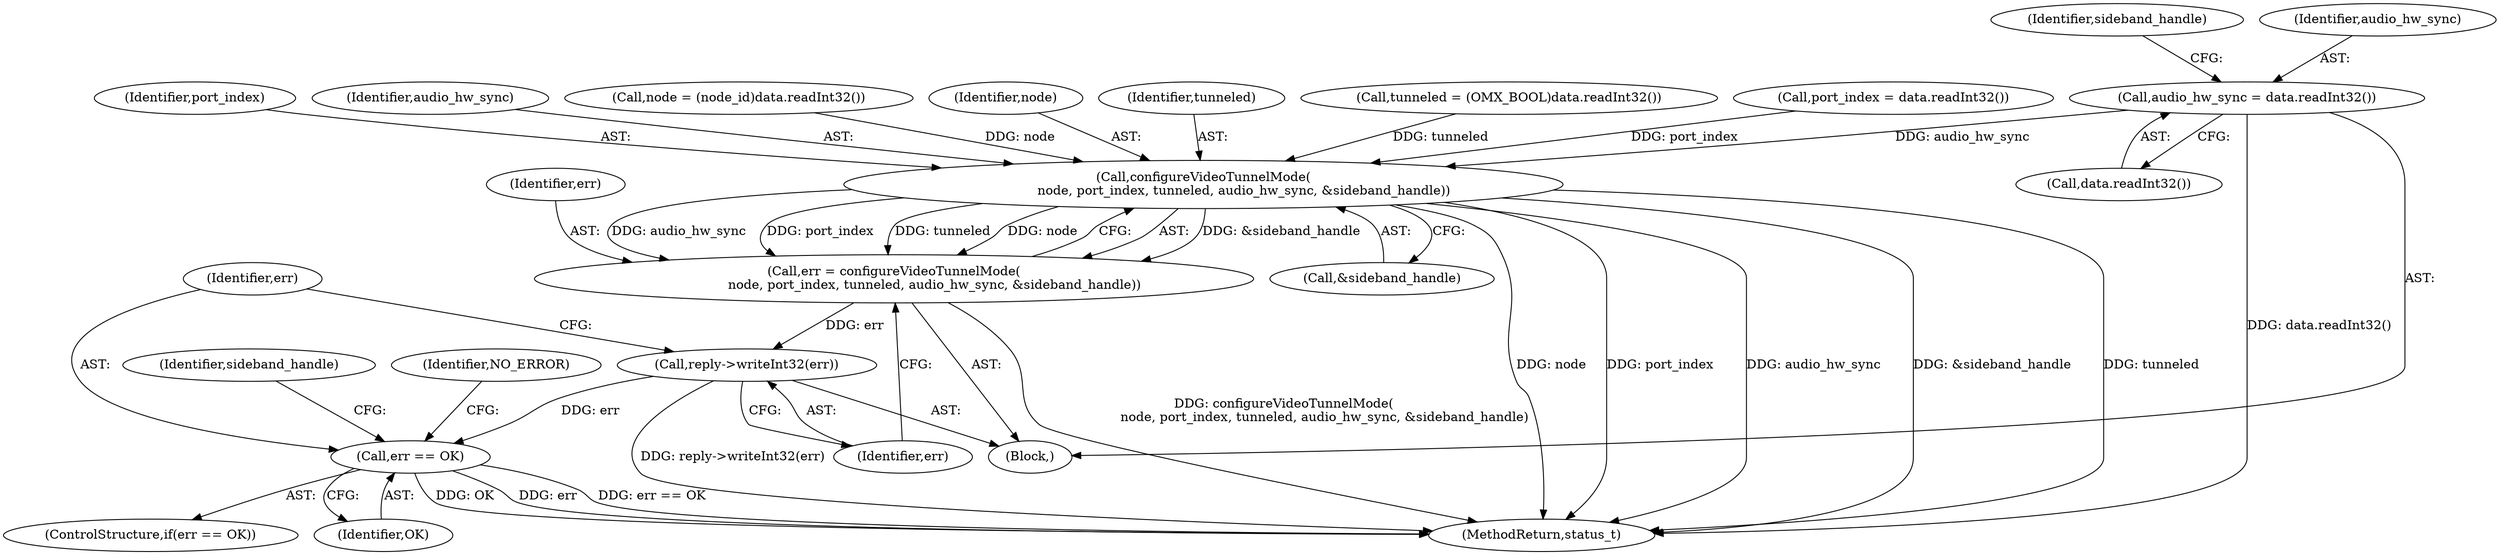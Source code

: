 digraph "0_Android_295c883fe3105b19bcd0f9e07d54c6b589fc5bff@API" {
"1000915" [label="(Call,audio_hw_sync = data.readInt32())"];
"1000925" [label="(Call,configureVideoTunnelMode(\n                    node, port_index, tunneled, audio_hw_sync, &sideband_handle))"];
"1000923" [label="(Call,err = configureVideoTunnelMode(\n                    node, port_index, tunneled, audio_hw_sync, &sideband_handle))"];
"1000932" [label="(Call,reply->writeInt32(err))"];
"1000935" [label="(Call,err == OK)"];
"1000930" [label="(Call,&sideband_handle)"];
"1000926" [label="(Identifier,node)"];
"1000942" [label="(Identifier,NO_ERROR)"];
"1000917" [label="(Call,data.readInt32())"];
"1000923" [label="(Call,err = configureVideoTunnelMode(\n                    node, port_index, tunneled, audio_hw_sync, &sideband_handle))"];
"1000925" [label="(Call,configureVideoTunnelMode(\n                    node, port_index, tunneled, audio_hw_sync, &sideband_handle))"];
"1000924" [label="(Identifier,err)"];
"1001214" [label="(MethodReturn,status_t)"];
"1000932" [label="(Call,reply->writeInt32(err))"];
"1000937" [label="(Identifier,OK)"];
"1000920" [label="(Identifier,sideband_handle)"];
"1000928" [label="(Identifier,tunneled)"];
"1000940" [label="(Identifier,sideband_handle)"];
"1000909" [label="(Call,tunneled = (OMX_BOOL)data.readInt32())"];
"1000905" [label="(Call,port_index = data.readInt32())"];
"1000915" [label="(Call,audio_hw_sync = data.readInt32())"];
"1000893" [label="(Block,)"];
"1000934" [label="(ControlStructure,if(err == OK))"];
"1000936" [label="(Identifier,err)"];
"1000935" [label="(Call,err == OK)"];
"1000927" [label="(Identifier,port_index)"];
"1000929" [label="(Identifier,audio_hw_sync)"];
"1000933" [label="(Identifier,err)"];
"1000899" [label="(Call,node = (node_id)data.readInt32())"];
"1000916" [label="(Identifier,audio_hw_sync)"];
"1000915" -> "1000893"  [label="AST: "];
"1000915" -> "1000917"  [label="CFG: "];
"1000916" -> "1000915"  [label="AST: "];
"1000917" -> "1000915"  [label="AST: "];
"1000920" -> "1000915"  [label="CFG: "];
"1000915" -> "1001214"  [label="DDG: data.readInt32()"];
"1000915" -> "1000925"  [label="DDG: audio_hw_sync"];
"1000925" -> "1000923"  [label="AST: "];
"1000925" -> "1000930"  [label="CFG: "];
"1000926" -> "1000925"  [label="AST: "];
"1000927" -> "1000925"  [label="AST: "];
"1000928" -> "1000925"  [label="AST: "];
"1000929" -> "1000925"  [label="AST: "];
"1000930" -> "1000925"  [label="AST: "];
"1000923" -> "1000925"  [label="CFG: "];
"1000925" -> "1001214"  [label="DDG: node"];
"1000925" -> "1001214"  [label="DDG: port_index"];
"1000925" -> "1001214"  [label="DDG: audio_hw_sync"];
"1000925" -> "1001214"  [label="DDG: &sideband_handle"];
"1000925" -> "1001214"  [label="DDG: tunneled"];
"1000925" -> "1000923"  [label="DDG: &sideband_handle"];
"1000925" -> "1000923"  [label="DDG: audio_hw_sync"];
"1000925" -> "1000923"  [label="DDG: port_index"];
"1000925" -> "1000923"  [label="DDG: tunneled"];
"1000925" -> "1000923"  [label="DDG: node"];
"1000899" -> "1000925"  [label="DDG: node"];
"1000905" -> "1000925"  [label="DDG: port_index"];
"1000909" -> "1000925"  [label="DDG: tunneled"];
"1000923" -> "1000893"  [label="AST: "];
"1000924" -> "1000923"  [label="AST: "];
"1000933" -> "1000923"  [label="CFG: "];
"1000923" -> "1001214"  [label="DDG: configureVideoTunnelMode(\n                    node, port_index, tunneled, audio_hw_sync, &sideband_handle)"];
"1000923" -> "1000932"  [label="DDG: err"];
"1000932" -> "1000893"  [label="AST: "];
"1000932" -> "1000933"  [label="CFG: "];
"1000933" -> "1000932"  [label="AST: "];
"1000936" -> "1000932"  [label="CFG: "];
"1000932" -> "1001214"  [label="DDG: reply->writeInt32(err)"];
"1000932" -> "1000935"  [label="DDG: err"];
"1000935" -> "1000934"  [label="AST: "];
"1000935" -> "1000937"  [label="CFG: "];
"1000936" -> "1000935"  [label="AST: "];
"1000937" -> "1000935"  [label="AST: "];
"1000940" -> "1000935"  [label="CFG: "];
"1000942" -> "1000935"  [label="CFG: "];
"1000935" -> "1001214"  [label="DDG: err"];
"1000935" -> "1001214"  [label="DDG: err == OK"];
"1000935" -> "1001214"  [label="DDG: OK"];
}
